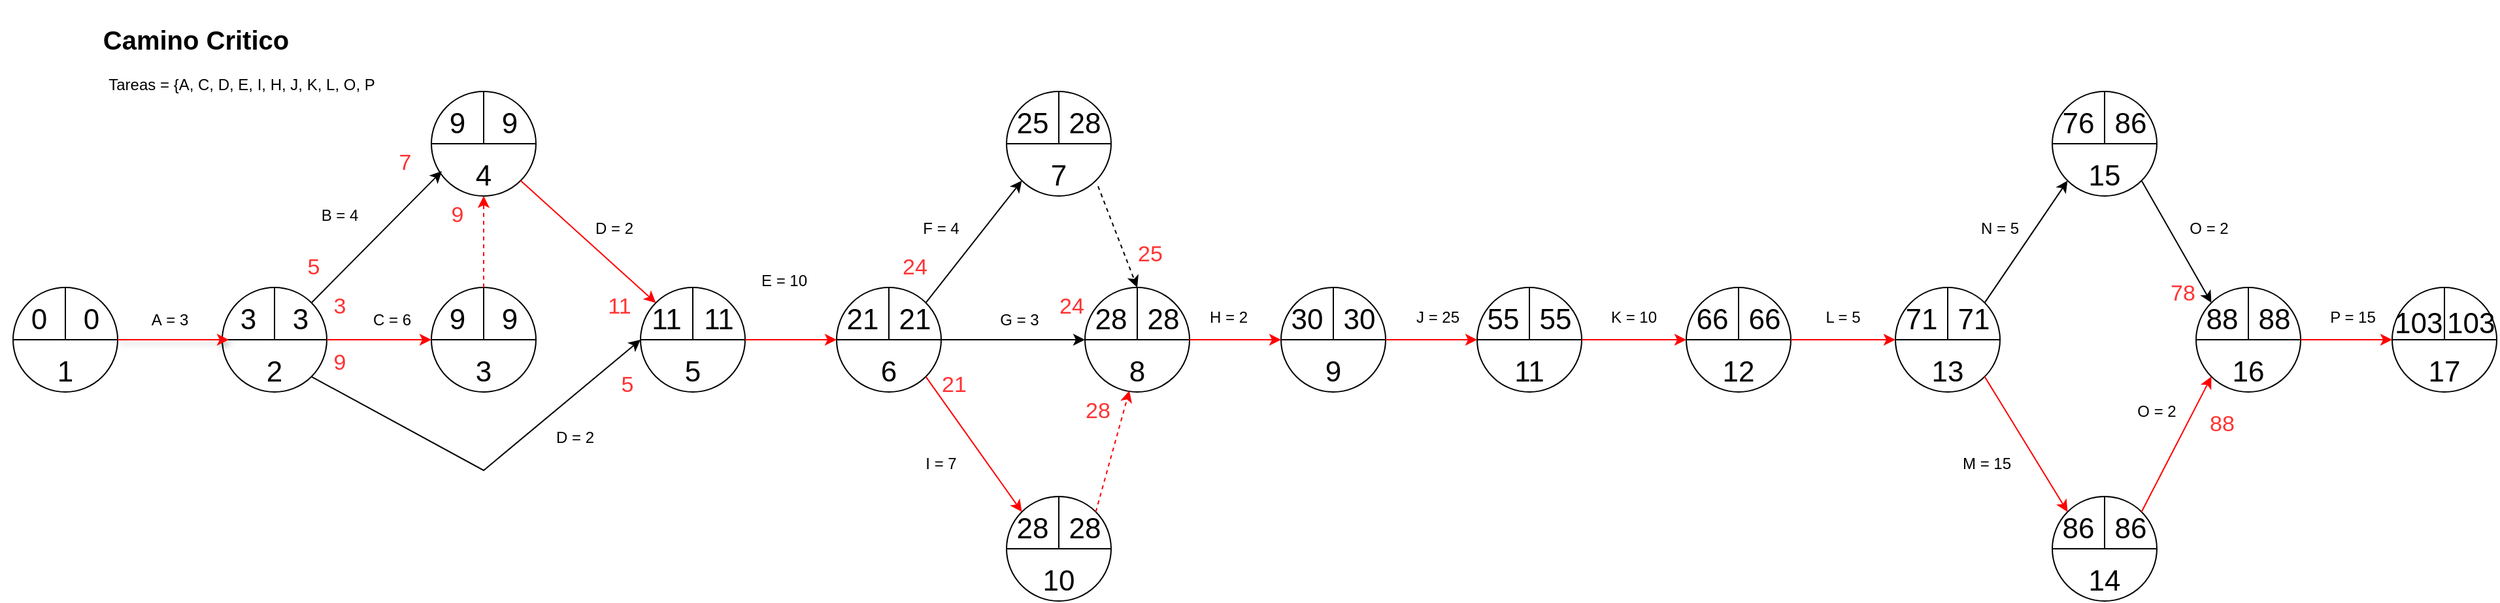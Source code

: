 <mxfile version="24.2.5" type="device">
  <diagram name="Página-1" id="Lgfir5TL_IvKohMoD9o7">
    <mxGraphModel dx="1657" dy="632" grid="1" gridSize="10" guides="1" tooltips="1" connect="1" arrows="1" fold="1" page="1" pageScale="1" pageWidth="827" pageHeight="1169" math="0" shadow="0">
      <root>
        <mxCell id="0" />
        <mxCell id="1" parent="0" />
        <mxCell id="SklnfCunGVez2fM2IOkM-1" value="" style="ellipse;whiteSpace=wrap;html=1;aspect=fixed;" parent="1" vertex="1">
          <mxGeometry x="110" y="360" width="80" height="80" as="geometry" />
        </mxCell>
        <mxCell id="SklnfCunGVez2fM2IOkM-2" value="" style="endArrow=none;html=1;rounded=0;entryX=1;entryY=0.5;entryDx=0;entryDy=0;exitX=0;exitY=0.5;exitDx=0;exitDy=0;" parent="1" source="SklnfCunGVez2fM2IOkM-1" target="SklnfCunGVez2fM2IOkM-1" edge="1">
          <mxGeometry width="50" height="50" relative="1" as="geometry">
            <mxPoint x="125" y="430" as="sourcePoint" />
            <mxPoint x="175" y="380" as="targetPoint" />
          </mxGeometry>
        </mxCell>
        <mxCell id="SklnfCunGVez2fM2IOkM-3" value="" style="endArrow=none;html=1;rounded=0;entryX=0.5;entryY=0;entryDx=0;entryDy=0;" parent="1" target="SklnfCunGVez2fM2IOkM-1" edge="1">
          <mxGeometry width="50" height="50" relative="1" as="geometry">
            <mxPoint x="150" y="400" as="sourcePoint" />
            <mxPoint x="410" y="350" as="targetPoint" />
          </mxGeometry>
        </mxCell>
        <mxCell id="6LBf9swrGAn-HD8DNBI7-2" value="" style="ellipse;whiteSpace=wrap;html=1;aspect=fixed;" parent="1" vertex="1">
          <mxGeometry x="270" y="360" width="80" height="80" as="geometry" />
        </mxCell>
        <mxCell id="6LBf9swrGAn-HD8DNBI7-3" value="" style="endArrow=none;html=1;rounded=0;entryX=1;entryY=0.5;entryDx=0;entryDy=0;exitX=0;exitY=0.5;exitDx=0;exitDy=0;" parent="1" source="6LBf9swrGAn-HD8DNBI7-2" target="6LBf9swrGAn-HD8DNBI7-2" edge="1">
          <mxGeometry width="50" height="50" relative="1" as="geometry">
            <mxPoint x="285" y="430" as="sourcePoint" />
            <mxPoint x="335" y="380" as="targetPoint" />
          </mxGeometry>
        </mxCell>
        <mxCell id="6LBf9swrGAn-HD8DNBI7-4" value="" style="endArrow=none;html=1;rounded=0;entryX=0.5;entryY=0;entryDx=0;entryDy=0;" parent="1" target="6LBf9swrGAn-HD8DNBI7-2" edge="1">
          <mxGeometry width="50" height="50" relative="1" as="geometry">
            <mxPoint x="310" y="400" as="sourcePoint" />
            <mxPoint x="570" y="350" as="targetPoint" />
          </mxGeometry>
        </mxCell>
        <mxCell id="6LBf9swrGAn-HD8DNBI7-5" value="" style="ellipse;whiteSpace=wrap;html=1;aspect=fixed;" parent="1" vertex="1">
          <mxGeometry x="270" y="210" width="80" height="80" as="geometry" />
        </mxCell>
        <mxCell id="6LBf9swrGAn-HD8DNBI7-6" value="" style="endArrow=none;html=1;rounded=0;entryX=1;entryY=0.5;entryDx=0;entryDy=0;exitX=0;exitY=0.5;exitDx=0;exitDy=0;" parent="1" source="6LBf9swrGAn-HD8DNBI7-5" target="6LBf9swrGAn-HD8DNBI7-5" edge="1">
          <mxGeometry width="50" height="50" relative="1" as="geometry">
            <mxPoint x="285" y="280" as="sourcePoint" />
            <mxPoint x="335" y="230" as="targetPoint" />
          </mxGeometry>
        </mxCell>
        <mxCell id="6LBf9swrGAn-HD8DNBI7-7" value="" style="endArrow=none;html=1;rounded=0;entryX=0.5;entryY=0;entryDx=0;entryDy=0;" parent="1" target="6LBf9swrGAn-HD8DNBI7-5" edge="1">
          <mxGeometry width="50" height="50" relative="1" as="geometry">
            <mxPoint x="310" y="250" as="sourcePoint" />
            <mxPoint x="570" y="200" as="targetPoint" />
          </mxGeometry>
        </mxCell>
        <mxCell id="6LBf9swrGAn-HD8DNBI7-8" value="" style="ellipse;whiteSpace=wrap;html=1;aspect=fixed;" parent="1" vertex="1">
          <mxGeometry x="430" y="360" width="80" height="80" as="geometry" />
        </mxCell>
        <mxCell id="6LBf9swrGAn-HD8DNBI7-9" value="" style="endArrow=none;html=1;rounded=0;entryX=1;entryY=0.5;entryDx=0;entryDy=0;exitX=0;exitY=0.5;exitDx=0;exitDy=0;" parent="1" source="6LBf9swrGAn-HD8DNBI7-8" target="6LBf9swrGAn-HD8DNBI7-8" edge="1">
          <mxGeometry width="50" height="50" relative="1" as="geometry">
            <mxPoint x="445" y="430" as="sourcePoint" />
            <mxPoint x="495" y="380" as="targetPoint" />
          </mxGeometry>
        </mxCell>
        <mxCell id="6LBf9swrGAn-HD8DNBI7-10" value="" style="endArrow=none;html=1;rounded=0;entryX=0.5;entryY=0;entryDx=0;entryDy=0;" parent="1" target="6LBf9swrGAn-HD8DNBI7-8" edge="1">
          <mxGeometry width="50" height="50" relative="1" as="geometry">
            <mxPoint x="470" y="400" as="sourcePoint" />
            <mxPoint x="730" y="350" as="targetPoint" />
          </mxGeometry>
        </mxCell>
        <mxCell id="6LBf9swrGAn-HD8DNBI7-11" value="" style="endArrow=classic;html=1;rounded=0;exitX=1;exitY=0.5;exitDx=0;exitDy=0;entryX=0;entryY=0.5;entryDx=0;entryDy=0;strokeColor=#FF0000;" parent="1" source="SklnfCunGVez2fM2IOkM-1" target="6LBf9swrGAn-HD8DNBI7-2" edge="1">
          <mxGeometry width="50" height="50" relative="1" as="geometry">
            <mxPoint x="400" y="400" as="sourcePoint" />
            <mxPoint x="270" y="400" as="targetPoint" />
          </mxGeometry>
        </mxCell>
        <mxCell id="6LBf9swrGAn-HD8DNBI7-12" value="" style="endArrow=classic;html=1;rounded=0;exitX=1;exitY=0;exitDx=0;exitDy=0;entryX=0.1;entryY=0.763;entryDx=0;entryDy=0;entryPerimeter=0;" parent="1" source="SklnfCunGVez2fM2IOkM-1" target="6LBf9swrGAn-HD8DNBI7-5" edge="1">
          <mxGeometry width="50" height="50" relative="1" as="geometry">
            <mxPoint x="200" y="410" as="sourcePoint" />
            <mxPoint x="280" y="410" as="targetPoint" />
          </mxGeometry>
        </mxCell>
        <mxCell id="6LBf9swrGAn-HD8DNBI7-13" value="" style="endArrow=classic;html=1;rounded=0;exitX=1;exitY=1;exitDx=0;exitDy=0;" parent="1" source="SklnfCunGVez2fM2IOkM-1" edge="1">
          <mxGeometry width="50" height="50" relative="1" as="geometry">
            <mxPoint x="200" y="410" as="sourcePoint" />
            <mxPoint x="430" y="400" as="targetPoint" />
            <Array as="points">
              <mxPoint x="310" y="500" />
            </Array>
          </mxGeometry>
        </mxCell>
        <mxCell id="6LBf9swrGAn-HD8DNBI7-14" value="" style="endArrow=classic;html=1;rounded=0;exitX=1;exitY=1;exitDx=0;exitDy=0;entryX=0;entryY=0;entryDx=0;entryDy=0;strokeColor=#FF0000;" parent="1" source="6LBf9swrGAn-HD8DNBI7-5" target="6LBf9swrGAn-HD8DNBI7-8" edge="1">
          <mxGeometry width="50" height="50" relative="1" as="geometry">
            <mxPoint x="188" y="382" as="sourcePoint" />
            <mxPoint x="288" y="281" as="targetPoint" />
          </mxGeometry>
        </mxCell>
        <mxCell id="6LBf9swrGAn-HD8DNBI7-27" value="" style="ellipse;whiteSpace=wrap;html=1;aspect=fixed;" parent="1" vertex="1">
          <mxGeometry x="770" y="360" width="80" height="80" as="geometry" />
        </mxCell>
        <mxCell id="6LBf9swrGAn-HD8DNBI7-28" value="" style="endArrow=none;html=1;rounded=0;entryX=1;entryY=0.5;entryDx=0;entryDy=0;exitX=0;exitY=0.5;exitDx=0;exitDy=0;" parent="1" source="6LBf9swrGAn-HD8DNBI7-27" target="6LBf9swrGAn-HD8DNBI7-27" edge="1">
          <mxGeometry width="50" height="50" relative="1" as="geometry">
            <mxPoint x="785" y="430" as="sourcePoint" />
            <mxPoint x="835" y="380" as="targetPoint" />
          </mxGeometry>
        </mxCell>
        <mxCell id="6LBf9swrGAn-HD8DNBI7-29" value="" style="endArrow=none;html=1;rounded=0;entryX=0.5;entryY=0;entryDx=0;entryDy=0;" parent="1" target="6LBf9swrGAn-HD8DNBI7-27" edge="1">
          <mxGeometry width="50" height="50" relative="1" as="geometry">
            <mxPoint x="810" y="400" as="sourcePoint" />
            <mxPoint x="1070" y="350" as="targetPoint" />
          </mxGeometry>
        </mxCell>
        <mxCell id="6LBf9swrGAn-HD8DNBI7-30" value="" style="ellipse;whiteSpace=wrap;html=1;aspect=fixed;" parent="1" vertex="1">
          <mxGeometry x="710" y="210" width="80" height="80" as="geometry" />
        </mxCell>
        <mxCell id="6LBf9swrGAn-HD8DNBI7-31" value="" style="endArrow=none;html=1;rounded=0;entryX=1;entryY=0.5;entryDx=0;entryDy=0;exitX=0;exitY=0.5;exitDx=0;exitDy=0;" parent="1" source="6LBf9swrGAn-HD8DNBI7-30" target="6LBf9swrGAn-HD8DNBI7-30" edge="1">
          <mxGeometry width="50" height="50" relative="1" as="geometry">
            <mxPoint x="725" y="280" as="sourcePoint" />
            <mxPoint x="775" y="230" as="targetPoint" />
          </mxGeometry>
        </mxCell>
        <mxCell id="6LBf9swrGAn-HD8DNBI7-32" value="" style="endArrow=none;html=1;rounded=0;entryX=0.5;entryY=0;entryDx=0;entryDy=0;" parent="1" target="6LBf9swrGAn-HD8DNBI7-30" edge="1">
          <mxGeometry width="50" height="50" relative="1" as="geometry">
            <mxPoint x="750" y="250" as="sourcePoint" />
            <mxPoint x="1010" y="200" as="targetPoint" />
          </mxGeometry>
        </mxCell>
        <mxCell id="6LBf9swrGAn-HD8DNBI7-33" value="" style="ellipse;whiteSpace=wrap;html=1;aspect=fixed;" parent="1" vertex="1">
          <mxGeometry x="710" y="520" width="80" height="80" as="geometry" />
        </mxCell>
        <mxCell id="6LBf9swrGAn-HD8DNBI7-34" value="" style="endArrow=none;html=1;rounded=0;entryX=1;entryY=0.5;entryDx=0;entryDy=0;exitX=0;exitY=0.5;exitDx=0;exitDy=0;" parent="1" source="6LBf9swrGAn-HD8DNBI7-33" target="6LBf9swrGAn-HD8DNBI7-33" edge="1">
          <mxGeometry width="50" height="50" relative="1" as="geometry">
            <mxPoint x="725" y="590" as="sourcePoint" />
            <mxPoint x="775" y="540" as="targetPoint" />
          </mxGeometry>
        </mxCell>
        <mxCell id="6LBf9swrGAn-HD8DNBI7-35" value="" style="endArrow=none;html=1;rounded=0;entryX=0.5;entryY=0;entryDx=0;entryDy=0;" parent="1" target="6LBf9swrGAn-HD8DNBI7-33" edge="1">
          <mxGeometry width="50" height="50" relative="1" as="geometry">
            <mxPoint x="750" y="560" as="sourcePoint" />
            <mxPoint x="1010" y="510" as="targetPoint" />
          </mxGeometry>
        </mxCell>
        <mxCell id="6LBf9swrGAn-HD8DNBI7-36" value="" style="ellipse;whiteSpace=wrap;html=1;aspect=fixed;" parent="1" vertex="1">
          <mxGeometry x="580" y="360" width="80" height="80" as="geometry" />
        </mxCell>
        <mxCell id="6LBf9swrGAn-HD8DNBI7-37" value="" style="endArrow=none;html=1;rounded=0;entryX=1;entryY=0.5;entryDx=0;entryDy=0;exitX=0;exitY=0.5;exitDx=0;exitDy=0;" parent="1" source="6LBf9swrGAn-HD8DNBI7-36" target="6LBf9swrGAn-HD8DNBI7-36" edge="1">
          <mxGeometry width="50" height="50" relative="1" as="geometry">
            <mxPoint x="595" y="430" as="sourcePoint" />
            <mxPoint x="645" y="380" as="targetPoint" />
          </mxGeometry>
        </mxCell>
        <mxCell id="6LBf9swrGAn-HD8DNBI7-38" value="" style="endArrow=none;html=1;rounded=0;entryX=0.5;entryY=0;entryDx=0;entryDy=0;" parent="1" target="6LBf9swrGAn-HD8DNBI7-36" edge="1">
          <mxGeometry width="50" height="50" relative="1" as="geometry">
            <mxPoint x="620" y="400" as="sourcePoint" />
            <mxPoint x="880" y="350" as="targetPoint" />
          </mxGeometry>
        </mxCell>
        <mxCell id="6LBf9swrGAn-HD8DNBI7-39" value="" style="endArrow=classic;html=1;rounded=0;exitX=1;exitY=0.5;exitDx=0;exitDy=0;entryX=0;entryY=0.5;entryDx=0;entryDy=0;strokeColor=#FF0000;" parent="1" source="6LBf9swrGAn-HD8DNBI7-8" target="6LBf9swrGAn-HD8DNBI7-36" edge="1">
          <mxGeometry width="50" height="50" relative="1" as="geometry">
            <mxPoint x="348" y="288" as="sourcePoint" />
            <mxPoint x="452" y="382" as="targetPoint" />
          </mxGeometry>
        </mxCell>
        <mxCell id="6LBf9swrGAn-HD8DNBI7-40" value="" style="endArrow=classic;html=1;rounded=0;exitX=1;exitY=0;exitDx=0;exitDy=0;entryX=0;entryY=1;entryDx=0;entryDy=0;" parent="1" source="6LBf9swrGAn-HD8DNBI7-36" target="6LBf9swrGAn-HD8DNBI7-30" edge="1">
          <mxGeometry width="50" height="50" relative="1" as="geometry">
            <mxPoint x="358" y="298" as="sourcePoint" />
            <mxPoint x="462" y="392" as="targetPoint" />
          </mxGeometry>
        </mxCell>
        <mxCell id="6LBf9swrGAn-HD8DNBI7-41" value="" style="endArrow=classic;html=1;rounded=0;exitX=1;exitY=0.5;exitDx=0;exitDy=0;entryX=0;entryY=0.5;entryDx=0;entryDy=0;" parent="1" source="6LBf9swrGAn-HD8DNBI7-36" target="6LBf9swrGAn-HD8DNBI7-27" edge="1">
          <mxGeometry width="50" height="50" relative="1" as="geometry">
            <mxPoint x="658" y="382" as="sourcePoint" />
            <mxPoint x="732" y="288" as="targetPoint" />
          </mxGeometry>
        </mxCell>
        <mxCell id="6LBf9swrGAn-HD8DNBI7-42" value="" style="endArrow=classic;html=1;rounded=0;exitX=1;exitY=1;exitDx=0;exitDy=0;entryX=0;entryY=0;entryDx=0;entryDy=0;strokeColor=#FF0000;" parent="1" source="6LBf9swrGAn-HD8DNBI7-36" target="6LBf9swrGAn-HD8DNBI7-33" edge="1">
          <mxGeometry width="50" height="50" relative="1" as="geometry">
            <mxPoint x="668" y="392" as="sourcePoint" />
            <mxPoint x="742" y="298" as="targetPoint" />
          </mxGeometry>
        </mxCell>
        <mxCell id="6LBf9swrGAn-HD8DNBI7-43" value="" style="ellipse;whiteSpace=wrap;html=1;aspect=fixed;" parent="1" vertex="1">
          <mxGeometry x="920" y="360" width="80" height="80" as="geometry" />
        </mxCell>
        <mxCell id="6LBf9swrGAn-HD8DNBI7-44" value="" style="endArrow=none;html=1;rounded=0;entryX=1;entryY=0.5;entryDx=0;entryDy=0;exitX=0;exitY=0.5;exitDx=0;exitDy=0;" parent="1" source="6LBf9swrGAn-HD8DNBI7-43" target="6LBf9swrGAn-HD8DNBI7-43" edge="1">
          <mxGeometry width="50" height="50" relative="1" as="geometry">
            <mxPoint x="935" y="430" as="sourcePoint" />
            <mxPoint x="985" y="380" as="targetPoint" />
          </mxGeometry>
        </mxCell>
        <mxCell id="6LBf9swrGAn-HD8DNBI7-45" value="" style="endArrow=none;html=1;rounded=0;entryX=0.5;entryY=0;entryDx=0;entryDy=0;" parent="1" target="6LBf9swrGAn-HD8DNBI7-43" edge="1">
          <mxGeometry width="50" height="50" relative="1" as="geometry">
            <mxPoint x="960" y="400" as="sourcePoint" />
            <mxPoint x="1220" y="350" as="targetPoint" />
          </mxGeometry>
        </mxCell>
        <mxCell id="6LBf9swrGAn-HD8DNBI7-46" value="" style="ellipse;whiteSpace=wrap;html=1;aspect=fixed;" parent="1" vertex="1">
          <mxGeometry x="1070" y="360" width="80" height="80" as="geometry" />
        </mxCell>
        <mxCell id="6LBf9swrGAn-HD8DNBI7-47" value="" style="endArrow=none;html=1;rounded=0;entryX=1;entryY=0.5;entryDx=0;entryDy=0;exitX=0;exitY=0.5;exitDx=0;exitDy=0;" parent="1" source="6LBf9swrGAn-HD8DNBI7-46" target="6LBf9swrGAn-HD8DNBI7-46" edge="1">
          <mxGeometry width="50" height="50" relative="1" as="geometry">
            <mxPoint x="1085" y="430" as="sourcePoint" />
            <mxPoint x="1135" y="380" as="targetPoint" />
          </mxGeometry>
        </mxCell>
        <mxCell id="6LBf9swrGAn-HD8DNBI7-48" value="" style="endArrow=none;html=1;rounded=0;entryX=0.5;entryY=0;entryDx=0;entryDy=0;" parent="1" target="6LBf9swrGAn-HD8DNBI7-46" edge="1">
          <mxGeometry width="50" height="50" relative="1" as="geometry">
            <mxPoint x="1110" y="400" as="sourcePoint" />
            <mxPoint x="1370" y="350" as="targetPoint" />
          </mxGeometry>
        </mxCell>
        <mxCell id="6LBf9swrGAn-HD8DNBI7-49" value="" style="ellipse;whiteSpace=wrap;html=1;aspect=fixed;" parent="1" vertex="1">
          <mxGeometry x="1230" y="360" width="80" height="80" as="geometry" />
        </mxCell>
        <mxCell id="6LBf9swrGAn-HD8DNBI7-50" value="" style="endArrow=none;html=1;rounded=0;entryX=1;entryY=0.5;entryDx=0;entryDy=0;exitX=0;exitY=0.5;exitDx=0;exitDy=0;" parent="1" source="6LBf9swrGAn-HD8DNBI7-49" target="6LBf9swrGAn-HD8DNBI7-49" edge="1">
          <mxGeometry width="50" height="50" relative="1" as="geometry">
            <mxPoint x="1245" y="430" as="sourcePoint" />
            <mxPoint x="1295" y="380" as="targetPoint" />
          </mxGeometry>
        </mxCell>
        <mxCell id="6LBf9swrGAn-HD8DNBI7-51" value="" style="endArrow=none;html=1;rounded=0;entryX=0.5;entryY=0;entryDx=0;entryDy=0;" parent="1" target="6LBf9swrGAn-HD8DNBI7-49" edge="1">
          <mxGeometry width="50" height="50" relative="1" as="geometry">
            <mxPoint x="1270" y="400" as="sourcePoint" />
            <mxPoint x="1530" y="350" as="targetPoint" />
          </mxGeometry>
        </mxCell>
        <mxCell id="6LBf9swrGAn-HD8DNBI7-52" value="" style="ellipse;whiteSpace=wrap;html=1;aspect=fixed;" parent="1" vertex="1">
          <mxGeometry x="1390" y="360" width="80" height="80" as="geometry" />
        </mxCell>
        <mxCell id="6LBf9swrGAn-HD8DNBI7-53" value="" style="endArrow=none;html=1;rounded=0;entryX=1;entryY=0.5;entryDx=0;entryDy=0;exitX=0;exitY=0.5;exitDx=0;exitDy=0;" parent="1" source="6LBf9swrGAn-HD8DNBI7-52" target="6LBf9swrGAn-HD8DNBI7-52" edge="1">
          <mxGeometry width="50" height="50" relative="1" as="geometry">
            <mxPoint x="1405" y="430" as="sourcePoint" />
            <mxPoint x="1455" y="380" as="targetPoint" />
          </mxGeometry>
        </mxCell>
        <mxCell id="6LBf9swrGAn-HD8DNBI7-54" value="" style="endArrow=none;html=1;rounded=0;entryX=0.5;entryY=0;entryDx=0;entryDy=0;" parent="1" target="6LBf9swrGAn-HD8DNBI7-52" edge="1">
          <mxGeometry width="50" height="50" relative="1" as="geometry">
            <mxPoint x="1430" y="400" as="sourcePoint" />
            <mxPoint x="1690" y="350" as="targetPoint" />
          </mxGeometry>
        </mxCell>
        <mxCell id="6LBf9swrGAn-HD8DNBI7-55" value="" style="ellipse;whiteSpace=wrap;html=1;aspect=fixed;" parent="1" vertex="1">
          <mxGeometry x="1510" y="210" width="80" height="80" as="geometry" />
        </mxCell>
        <mxCell id="6LBf9swrGAn-HD8DNBI7-56" value="" style="endArrow=none;html=1;rounded=0;entryX=1;entryY=0.5;entryDx=0;entryDy=0;exitX=0;exitY=0.5;exitDx=0;exitDy=0;" parent="1" source="6LBf9swrGAn-HD8DNBI7-55" target="6LBf9swrGAn-HD8DNBI7-55" edge="1">
          <mxGeometry width="50" height="50" relative="1" as="geometry">
            <mxPoint x="1525" y="280" as="sourcePoint" />
            <mxPoint x="1575" y="230" as="targetPoint" />
          </mxGeometry>
        </mxCell>
        <mxCell id="6LBf9swrGAn-HD8DNBI7-57" value="" style="endArrow=none;html=1;rounded=0;entryX=0.5;entryY=0;entryDx=0;entryDy=0;" parent="1" target="6LBf9swrGAn-HD8DNBI7-55" edge="1">
          <mxGeometry width="50" height="50" relative="1" as="geometry">
            <mxPoint x="1550" y="250" as="sourcePoint" />
            <mxPoint x="1810" y="200" as="targetPoint" />
          </mxGeometry>
        </mxCell>
        <mxCell id="6LBf9swrGAn-HD8DNBI7-58" value="" style="ellipse;whiteSpace=wrap;html=1;aspect=fixed;" parent="1" vertex="1">
          <mxGeometry x="1510" y="520" width="80" height="80" as="geometry" />
        </mxCell>
        <mxCell id="6LBf9swrGAn-HD8DNBI7-59" value="" style="endArrow=none;html=1;rounded=0;entryX=1;entryY=0.5;entryDx=0;entryDy=0;exitX=0;exitY=0.5;exitDx=0;exitDy=0;" parent="1" source="6LBf9swrGAn-HD8DNBI7-58" target="6LBf9swrGAn-HD8DNBI7-58" edge="1">
          <mxGeometry width="50" height="50" relative="1" as="geometry">
            <mxPoint x="1525" y="590" as="sourcePoint" />
            <mxPoint x="1575" y="540" as="targetPoint" />
          </mxGeometry>
        </mxCell>
        <mxCell id="6LBf9swrGAn-HD8DNBI7-60" value="" style="endArrow=none;html=1;rounded=0;entryX=0.5;entryY=0;entryDx=0;entryDy=0;" parent="1" target="6LBf9swrGAn-HD8DNBI7-58" edge="1">
          <mxGeometry width="50" height="50" relative="1" as="geometry">
            <mxPoint x="1550" y="560" as="sourcePoint" />
            <mxPoint x="1810" y="510" as="targetPoint" />
          </mxGeometry>
        </mxCell>
        <mxCell id="6LBf9swrGAn-HD8DNBI7-61" value="" style="ellipse;whiteSpace=wrap;html=1;aspect=fixed;" parent="1" vertex="1">
          <mxGeometry x="1620" y="360" width="80" height="80" as="geometry" />
        </mxCell>
        <mxCell id="6LBf9swrGAn-HD8DNBI7-62" value="" style="endArrow=none;html=1;rounded=0;entryX=1;entryY=0.5;entryDx=0;entryDy=0;exitX=0;exitY=0.5;exitDx=0;exitDy=0;" parent="1" source="6LBf9swrGAn-HD8DNBI7-61" target="6LBf9swrGAn-HD8DNBI7-61" edge="1">
          <mxGeometry width="50" height="50" relative="1" as="geometry">
            <mxPoint x="1635" y="430" as="sourcePoint" />
            <mxPoint x="1685" y="380" as="targetPoint" />
          </mxGeometry>
        </mxCell>
        <mxCell id="6LBf9swrGAn-HD8DNBI7-63" value="" style="endArrow=none;html=1;rounded=0;entryX=0.5;entryY=0;entryDx=0;entryDy=0;" parent="1" target="6LBf9swrGAn-HD8DNBI7-61" edge="1">
          <mxGeometry width="50" height="50" relative="1" as="geometry">
            <mxPoint x="1660" y="400" as="sourcePoint" />
            <mxPoint x="1920" y="350" as="targetPoint" />
          </mxGeometry>
        </mxCell>
        <mxCell id="6LBf9swrGAn-HD8DNBI7-64" value="" style="ellipse;whiteSpace=wrap;html=1;aspect=fixed;" parent="1" vertex="1">
          <mxGeometry x="1770" y="360" width="80" height="80" as="geometry" />
        </mxCell>
        <mxCell id="6LBf9swrGAn-HD8DNBI7-65" value="" style="endArrow=none;html=1;rounded=0;entryX=1;entryY=0.5;entryDx=0;entryDy=0;exitX=0;exitY=0.5;exitDx=0;exitDy=0;" parent="1" source="6LBf9swrGAn-HD8DNBI7-64" target="6LBf9swrGAn-HD8DNBI7-64" edge="1">
          <mxGeometry width="50" height="50" relative="1" as="geometry">
            <mxPoint x="1785" y="430" as="sourcePoint" />
            <mxPoint x="1835" y="380" as="targetPoint" />
          </mxGeometry>
        </mxCell>
        <mxCell id="6LBf9swrGAn-HD8DNBI7-66" value="" style="endArrow=none;html=1;rounded=0;entryX=0.5;entryY=0;entryDx=0;entryDy=0;" parent="1" target="6LBf9swrGAn-HD8DNBI7-64" edge="1">
          <mxGeometry width="50" height="50" relative="1" as="geometry">
            <mxPoint x="1810" y="400" as="sourcePoint" />
            <mxPoint x="2070" y="350" as="targetPoint" />
          </mxGeometry>
        </mxCell>
        <mxCell id="6LBf9swrGAn-HD8DNBI7-67" value="" style="endArrow=classic;html=1;rounded=0;exitX=1;exitY=0.5;exitDx=0;exitDy=0;entryX=0;entryY=0.5;entryDx=0;entryDy=0;strokeColor=#FF0000;" parent="1" source="6LBf9swrGAn-HD8DNBI7-27" target="6LBf9swrGAn-HD8DNBI7-43" edge="1">
          <mxGeometry width="50" height="50" relative="1" as="geometry">
            <mxPoint x="870" y="460" as="sourcePoint" />
            <mxPoint x="980" y="460" as="targetPoint" />
          </mxGeometry>
        </mxCell>
        <mxCell id="6LBf9swrGAn-HD8DNBI7-68" value="" style="endArrow=classic;html=1;rounded=0;exitX=1;exitY=0.5;exitDx=0;exitDy=0;entryX=0;entryY=0.5;entryDx=0;entryDy=0;strokeColor=#FF0000;" parent="1" source="6LBf9swrGAn-HD8DNBI7-43" target="6LBf9swrGAn-HD8DNBI7-46" edge="1">
          <mxGeometry width="50" height="50" relative="1" as="geometry">
            <mxPoint x="680" y="420" as="sourcePoint" />
            <mxPoint x="790" y="420" as="targetPoint" />
          </mxGeometry>
        </mxCell>
        <mxCell id="6LBf9swrGAn-HD8DNBI7-69" value="" style="endArrow=classic;html=1;rounded=0;exitX=1;exitY=0.5;exitDx=0;exitDy=0;entryX=0;entryY=0.5;entryDx=0;entryDy=0;strokeColor=#FF0000;" parent="1" source="6LBf9swrGAn-HD8DNBI7-46" target="6LBf9swrGAn-HD8DNBI7-49" edge="1">
          <mxGeometry width="50" height="50" relative="1" as="geometry">
            <mxPoint x="690" y="430" as="sourcePoint" />
            <mxPoint x="800" y="430" as="targetPoint" />
          </mxGeometry>
        </mxCell>
        <mxCell id="6LBf9swrGAn-HD8DNBI7-70" value="" style="endArrow=classic;html=1;rounded=0;entryX=0;entryY=0.5;entryDx=0;entryDy=0;exitX=1;exitY=0.5;exitDx=0;exitDy=0;strokeColor=#FF0000;" parent="1" source="6LBf9swrGAn-HD8DNBI7-49" target="6LBf9swrGAn-HD8DNBI7-52" edge="1">
          <mxGeometry width="50" height="50" relative="1" as="geometry">
            <mxPoint x="1310" y="400" as="sourcePoint" />
            <mxPoint x="1400" y="450" as="targetPoint" />
          </mxGeometry>
        </mxCell>
        <mxCell id="6LBf9swrGAn-HD8DNBI7-71" value="" style="endArrow=classic;html=1;rounded=0;exitX=1;exitY=0;exitDx=0;exitDy=0;entryX=0;entryY=1;entryDx=0;entryDy=0;" parent="1" source="6LBf9swrGAn-HD8DNBI7-52" target="6LBf9swrGAn-HD8DNBI7-55" edge="1">
          <mxGeometry width="50" height="50" relative="1" as="geometry">
            <mxPoint x="1170" y="420" as="sourcePoint" />
            <mxPoint x="1250" y="420" as="targetPoint" />
          </mxGeometry>
        </mxCell>
        <mxCell id="6LBf9swrGAn-HD8DNBI7-72" value="" style="endArrow=classic;html=1;rounded=0;exitX=1;exitY=1;exitDx=0;exitDy=0;entryX=0;entryY=0;entryDx=0;entryDy=0;strokeColor=#FF0000;" parent="1" source="6LBf9swrGAn-HD8DNBI7-52" target="6LBf9swrGAn-HD8DNBI7-58" edge="1">
          <mxGeometry width="50" height="50" relative="1" as="geometry">
            <mxPoint x="1468" y="382" as="sourcePoint" />
            <mxPoint x="1522" y="288" as="targetPoint" />
          </mxGeometry>
        </mxCell>
        <mxCell id="6LBf9swrGAn-HD8DNBI7-73" value="" style="endArrow=classic;html=1;rounded=0;entryX=0;entryY=0;entryDx=0;entryDy=0;exitX=1;exitY=1;exitDx=0;exitDy=0;" parent="1" source="6LBf9swrGAn-HD8DNBI7-55" target="6LBf9swrGAn-HD8DNBI7-61" edge="1">
          <mxGeometry width="50" height="50" relative="1" as="geometry">
            <mxPoint x="1320" y="410" as="sourcePoint" />
            <mxPoint x="1400" y="410" as="targetPoint" />
          </mxGeometry>
        </mxCell>
        <mxCell id="6LBf9swrGAn-HD8DNBI7-74" value="" style="endArrow=classic;html=1;rounded=0;entryX=0;entryY=1;entryDx=0;entryDy=0;exitX=1;exitY=0;exitDx=0;exitDy=0;strokeColor=#FF0000;" parent="1" source="6LBf9swrGAn-HD8DNBI7-58" target="6LBf9swrGAn-HD8DNBI7-61" edge="1">
          <mxGeometry width="50" height="50" relative="1" as="geometry">
            <mxPoint x="1588" y="288" as="sourcePoint" />
            <mxPoint x="1642" y="382" as="targetPoint" />
          </mxGeometry>
        </mxCell>
        <mxCell id="6LBf9swrGAn-HD8DNBI7-75" value="" style="endArrow=classic;html=1;rounded=0;entryX=0;entryY=0.5;entryDx=0;entryDy=0;exitX=1;exitY=0.5;exitDx=0;exitDy=0;strokeColor=#FF0000;" parent="1" source="6LBf9swrGAn-HD8DNBI7-61" target="6LBf9swrGAn-HD8DNBI7-64" edge="1">
          <mxGeometry width="50" height="50" relative="1" as="geometry">
            <mxPoint x="1588" y="542" as="sourcePoint" />
            <mxPoint x="1642" y="438" as="targetPoint" />
          </mxGeometry>
        </mxCell>
        <mxCell id="6LBf9swrGAn-HD8DNBI7-76" value="3" style="text;html=1;align=center;verticalAlign=middle;whiteSpace=wrap;rounded=0;fontSize=22;" parent="1" vertex="1">
          <mxGeometry x="100" y="370" width="60" height="30" as="geometry" />
        </mxCell>
        <mxCell id="6LBf9swrGAn-HD8DNBI7-77" value="2" style="text;html=1;align=center;verticalAlign=middle;whiteSpace=wrap;rounded=0;fontSize=22;" parent="1" vertex="1">
          <mxGeometry x="120" y="410" width="60" height="30" as="geometry" />
        </mxCell>
        <mxCell id="6LBf9swrGAn-HD8DNBI7-78" value="3" style="text;html=1;align=center;verticalAlign=middle;whiteSpace=wrap;rounded=0;fontSize=22;" parent="1" vertex="1">
          <mxGeometry x="280" y="410" width="60" height="30" as="geometry" />
        </mxCell>
        <mxCell id="6LBf9swrGAn-HD8DNBI7-79" value="4" style="text;html=1;align=center;verticalAlign=middle;whiteSpace=wrap;rounded=0;fontSize=22;" parent="1" vertex="1">
          <mxGeometry x="280" y="260" width="60" height="30" as="geometry" />
        </mxCell>
        <mxCell id="6LBf9swrGAn-HD8DNBI7-80" value="5" style="text;html=1;align=center;verticalAlign=middle;whiteSpace=wrap;rounded=0;fontSize=22;" parent="1" vertex="1">
          <mxGeometry x="440" y="410" width="60" height="30" as="geometry" />
        </mxCell>
        <mxCell id="6LBf9swrGAn-HD8DNBI7-81" value="6" style="text;html=1;align=center;verticalAlign=middle;whiteSpace=wrap;rounded=0;fontSize=22;" parent="1" vertex="1">
          <mxGeometry x="590" y="410" width="60" height="30" as="geometry" />
        </mxCell>
        <mxCell id="6LBf9swrGAn-HD8DNBI7-82" value="7" style="text;html=1;align=center;verticalAlign=middle;whiteSpace=wrap;rounded=0;fontSize=22;" parent="1" vertex="1">
          <mxGeometry x="720" y="260" width="60" height="30" as="geometry" />
        </mxCell>
        <mxCell id="6LBf9swrGAn-HD8DNBI7-83" value="8" style="text;html=1;align=center;verticalAlign=middle;whiteSpace=wrap;rounded=0;fontSize=22;" parent="1" vertex="1">
          <mxGeometry x="780" y="410" width="60" height="30" as="geometry" />
        </mxCell>
        <mxCell id="6LBf9swrGAn-HD8DNBI7-84" value="10" style="text;html=1;align=center;verticalAlign=middle;whiteSpace=wrap;rounded=0;fontSize=22;" parent="1" vertex="1">
          <mxGeometry x="720" y="570" width="60" height="30" as="geometry" />
        </mxCell>
        <mxCell id="6LBf9swrGAn-HD8DNBI7-85" value="9" style="text;html=1;align=center;verticalAlign=middle;whiteSpace=wrap;rounded=0;fontSize=22;" parent="1" vertex="1">
          <mxGeometry x="930" y="410" width="60" height="30" as="geometry" />
        </mxCell>
        <mxCell id="6LBf9swrGAn-HD8DNBI7-86" value="11" style="text;html=1;align=center;verticalAlign=middle;whiteSpace=wrap;rounded=0;fontSize=22;" parent="1" vertex="1">
          <mxGeometry x="1080" y="410" width="60" height="30" as="geometry" />
        </mxCell>
        <mxCell id="6LBf9swrGAn-HD8DNBI7-87" value="12" style="text;html=1;align=center;verticalAlign=middle;whiteSpace=wrap;rounded=0;fontSize=22;" parent="1" vertex="1">
          <mxGeometry x="1240" y="410" width="60" height="30" as="geometry" />
        </mxCell>
        <mxCell id="6LBf9swrGAn-HD8DNBI7-88" value="13" style="text;html=1;align=center;verticalAlign=middle;whiteSpace=wrap;rounded=0;fontSize=22;" parent="1" vertex="1">
          <mxGeometry x="1400" y="410" width="60" height="30" as="geometry" />
        </mxCell>
        <mxCell id="6LBf9swrGAn-HD8DNBI7-89" value="15" style="text;html=1;align=center;verticalAlign=middle;whiteSpace=wrap;rounded=0;fontSize=22;" parent="1" vertex="1">
          <mxGeometry x="1520" y="260" width="60" height="30" as="geometry" />
        </mxCell>
        <mxCell id="6LBf9swrGAn-HD8DNBI7-90" value="14" style="text;html=1;align=center;verticalAlign=middle;whiteSpace=wrap;rounded=0;fontSize=22;" parent="1" vertex="1">
          <mxGeometry x="1520" y="570" width="60" height="30" as="geometry" />
        </mxCell>
        <mxCell id="6LBf9swrGAn-HD8DNBI7-91" value="16" style="text;html=1;align=center;verticalAlign=middle;whiteSpace=wrap;rounded=0;fontSize=22;" parent="1" vertex="1">
          <mxGeometry x="1630" y="410" width="60" height="30" as="geometry" />
        </mxCell>
        <mxCell id="6LBf9swrGAn-HD8DNBI7-92" value="17" style="text;html=1;align=center;verticalAlign=middle;whiteSpace=wrap;rounded=0;fontSize=22;" parent="1" vertex="1">
          <mxGeometry x="1780" y="410" width="60" height="30" as="geometry" />
        </mxCell>
        <mxCell id="6LBf9swrGAn-HD8DNBI7-93" value="A&lt;span style=&quot;background-color: initial;&quot;&gt;&amp;nbsp;= 3&lt;/span&gt;" style="text;html=1;align=center;verticalAlign=middle;whiteSpace=wrap;rounded=0;" parent="1" vertex="1">
          <mxGeometry x="40" y="370" width="60" height="30" as="geometry" />
        </mxCell>
        <mxCell id="6LBf9swrGAn-HD8DNBI7-94" value="9" style="text;html=1;align=center;verticalAlign=middle;whiteSpace=wrap;rounded=0;fontSize=22;" parent="1" vertex="1">
          <mxGeometry x="260" y="220" width="60" height="30" as="geometry" />
        </mxCell>
        <mxCell id="6LBf9swrGAn-HD8DNBI7-95" value="&lt;span style=&quot;background-color: initial;&quot;&gt;B = 4&lt;/span&gt;" style="text;html=1;align=center;verticalAlign=middle;whiteSpace=wrap;rounded=0;" parent="1" vertex="1">
          <mxGeometry x="170" y="290" width="60" height="30" as="geometry" />
        </mxCell>
        <mxCell id="6LBf9swrGAn-HD8DNBI7-96" value="&lt;span style=&quot;background-color: initial;&quot;&gt;C = 6&lt;/span&gt;" style="text;html=1;align=center;verticalAlign=middle;whiteSpace=wrap;rounded=0;" parent="1" vertex="1">
          <mxGeometry x="210" y="370" width="60" height="30" as="geometry" />
        </mxCell>
        <mxCell id="6LBf9swrGAn-HD8DNBI7-97" value="" style="endArrow=classic;html=1;rounded=0;dashed=1;entryX=0.5;entryY=1;entryDx=0;entryDy=0;fontSize=11;strokeColor=#FF0000;" parent="1" target="6LBf9swrGAn-HD8DNBI7-79" edge="1">
          <mxGeometry width="50" height="50" relative="1" as="geometry">
            <mxPoint x="310" y="360" as="sourcePoint" />
            <mxPoint x="400" y="230" as="targetPoint" />
          </mxGeometry>
        </mxCell>
        <mxCell id="6LBf9swrGAn-HD8DNBI7-98" value="&lt;span style=&quot;background-color: initial;&quot;&gt;D = 2&lt;/span&gt;" style="text;html=1;align=center;verticalAlign=middle;whiteSpace=wrap;rounded=0;" parent="1" vertex="1">
          <mxGeometry x="380" y="300" width="60" height="30" as="geometry" />
        </mxCell>
        <mxCell id="6LBf9swrGAn-HD8DNBI7-99" value="11" style="text;html=1;align=center;verticalAlign=middle;whiteSpace=wrap;rounded=0;fontSize=22;" parent="1" vertex="1">
          <mxGeometry x="420" y="370" width="60" height="30" as="geometry" />
        </mxCell>
        <mxCell id="6LBf9swrGAn-HD8DNBI7-100" value="21" style="text;html=1;align=center;verticalAlign=middle;whiteSpace=wrap;rounded=0;fontSize=22;" parent="1" vertex="1">
          <mxGeometry x="570" y="370" width="60" height="30" as="geometry" />
        </mxCell>
        <mxCell id="6LBf9swrGAn-HD8DNBI7-101" value="&lt;span style=&quot;background-color: initial;&quot;&gt;E = 10&lt;/span&gt;" style="text;html=1;align=center;verticalAlign=middle;whiteSpace=wrap;rounded=0;" parent="1" vertex="1">
          <mxGeometry x="510" y="340" width="60" height="30" as="geometry" />
        </mxCell>
        <mxCell id="6LBf9swrGAn-HD8DNBI7-102" value="&lt;span style=&quot;background-color: initial;&quot;&gt;F = 4&lt;/span&gt;" style="text;html=1;align=center;verticalAlign=middle;whiteSpace=wrap;rounded=0;" parent="1" vertex="1">
          <mxGeometry x="630" y="300" width="60" height="30" as="geometry" />
        </mxCell>
        <mxCell id="6LBf9swrGAn-HD8DNBI7-104" value="25" style="text;html=1;align=center;verticalAlign=middle;whiteSpace=wrap;rounded=0;fontSize=22;" parent="1" vertex="1">
          <mxGeometry x="700" y="220" width="60" height="30" as="geometry" />
        </mxCell>
        <mxCell id="6LBf9swrGAn-HD8DNBI7-106" value="28" style="text;html=1;align=center;verticalAlign=middle;whiteSpace=wrap;rounded=0;fontSize=22;" parent="1" vertex="1">
          <mxGeometry x="700" y="530" width="60" height="30" as="geometry" />
        </mxCell>
        <mxCell id="6LBf9swrGAn-HD8DNBI7-107" value="" style="endArrow=classic;html=1;rounded=0;dashed=1;exitX=1;exitY=0.75;exitDx=0;exitDy=0;entryX=0.5;entryY=0;entryDx=0;entryDy=0;" parent="1" source="6LBf9swrGAn-HD8DNBI7-82" target="6LBf9swrGAn-HD8DNBI7-27" edge="1">
          <mxGeometry width="50" height="50" relative="1" as="geometry">
            <mxPoint x="800" y="270" as="sourcePoint" />
            <mxPoint x="800" y="340" as="targetPoint" />
          </mxGeometry>
        </mxCell>
        <mxCell id="6LBf9swrGAn-HD8DNBI7-108" value="" style="endArrow=classic;html=1;rounded=0;dashed=1;exitX=1;exitY=0;exitDx=0;exitDy=0;entryX=0.425;entryY=0.988;entryDx=0;entryDy=0;entryPerimeter=0;strokeColor=#FF0000;" parent="1" source="6LBf9swrGAn-HD8DNBI7-33" target="6LBf9swrGAn-HD8DNBI7-27" edge="1">
          <mxGeometry width="50" height="50" relative="1" as="geometry">
            <mxPoint x="790" y="293" as="sourcePoint" />
            <mxPoint x="830" y="480" as="targetPoint" />
          </mxGeometry>
        </mxCell>
        <mxCell id="6LBf9swrGAn-HD8DNBI7-109" value="&lt;span style=&quot;background-color: initial;&quot;&gt;G = 3&lt;/span&gt;" style="text;html=1;align=center;verticalAlign=middle;whiteSpace=wrap;rounded=0;" parent="1" vertex="1">
          <mxGeometry x="690" y="370" width="60" height="30" as="geometry" />
        </mxCell>
        <mxCell id="6LBf9swrGAn-HD8DNBI7-110" value="9" style="text;html=1;align=center;verticalAlign=middle;whiteSpace=wrap;rounded=0;fontSize=22;" parent="1" vertex="1">
          <mxGeometry x="260" y="370" width="60" height="30" as="geometry" />
        </mxCell>
        <mxCell id="NgbG2q0fzwfk-Y-bPLzw-1" value="" style="ellipse;whiteSpace=wrap;html=1;aspect=fixed;" vertex="1" parent="1">
          <mxGeometry x="-50" y="360" width="80" height="80" as="geometry" />
        </mxCell>
        <mxCell id="NgbG2q0fzwfk-Y-bPLzw-2" value="" style="endArrow=none;html=1;rounded=0;entryX=1;entryY=0.5;entryDx=0;entryDy=0;exitX=0;exitY=0.5;exitDx=0;exitDy=0;" edge="1" parent="1" source="NgbG2q0fzwfk-Y-bPLzw-1" target="NgbG2q0fzwfk-Y-bPLzw-1">
          <mxGeometry width="50" height="50" relative="1" as="geometry">
            <mxPoint x="-35" y="430" as="sourcePoint" />
            <mxPoint x="15" y="380" as="targetPoint" />
          </mxGeometry>
        </mxCell>
        <mxCell id="NgbG2q0fzwfk-Y-bPLzw-3" value="" style="endArrow=none;html=1;rounded=0;entryX=0.5;entryY=0;entryDx=0;entryDy=0;" edge="1" parent="1" target="NgbG2q0fzwfk-Y-bPLzw-1">
          <mxGeometry width="50" height="50" relative="1" as="geometry">
            <mxPoint x="-10" y="400" as="sourcePoint" />
            <mxPoint x="250" y="350" as="targetPoint" />
          </mxGeometry>
        </mxCell>
        <mxCell id="NgbG2q0fzwfk-Y-bPLzw-4" value="1" style="text;html=1;align=center;verticalAlign=middle;whiteSpace=wrap;rounded=0;fontSize=22;" vertex="1" parent="1">
          <mxGeometry x="-40" y="410" width="60" height="30" as="geometry" />
        </mxCell>
        <mxCell id="NgbG2q0fzwfk-Y-bPLzw-5" value="" style="endArrow=classic;html=1;rounded=0;entryX=0.25;entryY=1;entryDx=0;entryDy=0;strokeColor=#FF0000;shadow=1;fontSize=18;" edge="1" parent="1" target="6LBf9swrGAn-HD8DNBI7-76">
          <mxGeometry width="50" height="50" relative="1" as="geometry">
            <mxPoint x="30" y="400" as="sourcePoint" />
            <mxPoint x="732" y="288" as="targetPoint" />
          </mxGeometry>
        </mxCell>
        <mxCell id="NgbG2q0fzwfk-Y-bPLzw-6" value="0" style="text;html=1;align=center;verticalAlign=middle;whiteSpace=wrap;rounded=0;fontSize=22;" vertex="1" parent="1">
          <mxGeometry x="-60" y="370" width="60" height="30" as="geometry" />
        </mxCell>
        <mxCell id="NgbG2q0fzwfk-Y-bPLzw-7" value="&lt;span style=&quot;background-color: initial;&quot;&gt;I = 7&lt;/span&gt;" style="text;html=1;align=center;verticalAlign=middle;whiteSpace=wrap;rounded=0;" vertex="1" parent="1">
          <mxGeometry x="630" y="480" width="60" height="30" as="geometry" />
        </mxCell>
        <mxCell id="NgbG2q0fzwfk-Y-bPLzw-8" value="&lt;span style=&quot;background-color: initial;&quot;&gt;H = 2&lt;/span&gt;" style="text;html=1;align=center;verticalAlign=middle;whiteSpace=wrap;rounded=0;" vertex="1" parent="1">
          <mxGeometry x="850" y="367.5" width="60" height="30" as="geometry" />
        </mxCell>
        <mxCell id="NgbG2q0fzwfk-Y-bPLzw-9" value="&lt;span style=&quot;background-color: initial;&quot;&gt;J = 25&lt;/span&gt;" style="text;html=1;align=center;verticalAlign=middle;whiteSpace=wrap;rounded=0;" vertex="1" parent="1">
          <mxGeometry x="1010" y="367.5" width="60" height="30" as="geometry" />
        </mxCell>
        <mxCell id="NgbG2q0fzwfk-Y-bPLzw-10" value="&lt;span style=&quot;background-color: initial;&quot;&gt;K = 10&lt;/span&gt;" style="text;html=1;align=center;verticalAlign=middle;whiteSpace=wrap;rounded=0;" vertex="1" parent="1">
          <mxGeometry x="1160" y="367.5" width="60" height="30" as="geometry" />
        </mxCell>
        <mxCell id="NgbG2q0fzwfk-Y-bPLzw-11" value="&lt;span style=&quot;background-color: initial;&quot;&gt;L = 5&lt;/span&gt;" style="text;html=1;align=center;verticalAlign=middle;whiteSpace=wrap;rounded=0;" vertex="1" parent="1">
          <mxGeometry x="1320" y="367.5" width="60" height="30" as="geometry" />
        </mxCell>
        <mxCell id="NgbG2q0fzwfk-Y-bPLzw-12" value="&lt;span style=&quot;background-color: initial;&quot;&gt;N = 5&lt;/span&gt;" style="text;html=1;align=center;verticalAlign=middle;whiteSpace=wrap;rounded=0;" vertex="1" parent="1">
          <mxGeometry x="1440" y="300" width="60" height="30" as="geometry" />
        </mxCell>
        <mxCell id="NgbG2q0fzwfk-Y-bPLzw-13" value="&lt;span style=&quot;background-color: initial;&quot;&gt;M = 15&lt;/span&gt;" style="text;html=1;align=center;verticalAlign=middle;whiteSpace=wrap;rounded=0;" vertex="1" parent="1">
          <mxGeometry x="1430" y="480" width="60" height="30" as="geometry" />
        </mxCell>
        <mxCell id="NgbG2q0fzwfk-Y-bPLzw-14" value="&lt;span style=&quot;background-color: initial;&quot;&gt;O = 2&lt;/span&gt;" style="text;html=1;align=center;verticalAlign=middle;whiteSpace=wrap;rounded=0;" vertex="1" parent="1">
          <mxGeometry x="1600" y="300" width="60" height="30" as="geometry" />
        </mxCell>
        <mxCell id="NgbG2q0fzwfk-Y-bPLzw-15" value="&lt;span style=&quot;background-color: initial;&quot;&gt;O = 2&lt;/span&gt;" style="text;html=1;align=center;verticalAlign=middle;whiteSpace=wrap;rounded=0;" vertex="1" parent="1">
          <mxGeometry x="1560" y="440" width="60" height="30" as="geometry" />
        </mxCell>
        <mxCell id="NgbG2q0fzwfk-Y-bPLzw-16" value="&lt;span style=&quot;background-color: initial;&quot;&gt;D = 2&lt;/span&gt;" style="text;html=1;align=center;verticalAlign=middle;whiteSpace=wrap;rounded=0;" vertex="1" parent="1">
          <mxGeometry x="350" y="460" width="60" height="30" as="geometry" />
        </mxCell>
        <mxCell id="NgbG2q0fzwfk-Y-bPLzw-17" value="&lt;span style=&quot;background-color: initial;&quot;&gt;P = 15&lt;/span&gt;" style="text;html=1;align=center;verticalAlign=middle;whiteSpace=wrap;rounded=0;" vertex="1" parent="1">
          <mxGeometry x="1710" y="367.5" width="60" height="30" as="geometry" />
        </mxCell>
        <mxCell id="NgbG2q0fzwfk-Y-bPLzw-18" value="5" style="text;html=1;align=center;verticalAlign=middle;whiteSpace=wrap;rounded=0;fontSize=17;fontStyle=0;fontColor=#FF3333;" vertex="1" parent="1">
          <mxGeometry x="390" y="420" width="60" height="30" as="geometry" />
        </mxCell>
        <mxCell id="NgbG2q0fzwfk-Y-bPLzw-19" value="30" style="text;html=1;align=center;verticalAlign=middle;whiteSpace=wrap;rounded=0;fontSize=22;" vertex="1" parent="1">
          <mxGeometry x="910" y="370" width="60" height="30" as="geometry" />
        </mxCell>
        <mxCell id="NgbG2q0fzwfk-Y-bPLzw-22" value="55" style="text;html=1;align=center;verticalAlign=middle;whiteSpace=wrap;rounded=0;fontSize=22;" vertex="1" parent="1">
          <mxGeometry x="1060" y="370" width="60" height="30" as="geometry" />
        </mxCell>
        <mxCell id="NgbG2q0fzwfk-Y-bPLzw-23" value="66" style="text;html=1;align=center;verticalAlign=middle;whiteSpace=wrap;rounded=0;fontSize=22;" vertex="1" parent="1">
          <mxGeometry x="1220" y="370" width="60" height="30" as="geometry" />
        </mxCell>
        <mxCell id="NgbG2q0fzwfk-Y-bPLzw-24" value="71" style="text;html=1;align=center;verticalAlign=middle;whiteSpace=wrap;rounded=0;fontSize=22;" vertex="1" parent="1">
          <mxGeometry x="1380" y="370" width="60" height="30" as="geometry" />
        </mxCell>
        <mxCell id="NgbG2q0fzwfk-Y-bPLzw-25" value="76" style="text;html=1;align=center;verticalAlign=middle;whiteSpace=wrap;rounded=0;fontSize=22;" vertex="1" parent="1">
          <mxGeometry x="1500" y="220" width="60" height="30" as="geometry" />
        </mxCell>
        <mxCell id="NgbG2q0fzwfk-Y-bPLzw-26" value="86" style="text;html=1;align=center;verticalAlign=middle;whiteSpace=wrap;rounded=0;fontSize=22;" vertex="1" parent="1">
          <mxGeometry x="1500" y="530" width="60" height="30" as="geometry" />
        </mxCell>
        <mxCell id="NgbG2q0fzwfk-Y-bPLzw-27" value="88" style="text;html=1;align=center;verticalAlign=middle;whiteSpace=wrap;rounded=0;fontSize=22;" vertex="1" parent="1">
          <mxGeometry x="1610" y="370" width="60" height="30" as="geometry" />
        </mxCell>
        <mxCell id="NgbG2q0fzwfk-Y-bPLzw-28" value="&lt;div style=&quot;text-align: center;&quot;&gt;&lt;span style=&quot;background-color: initial; font-size: 22px;&quot;&gt;103&lt;/span&gt;&lt;/div&gt;" style="text;whiteSpace=wrap;html=1;" vertex="1" parent="1">
          <mxGeometry x="1770" y="367.5" width="40" height="35" as="geometry" />
        </mxCell>
        <mxCell id="NgbG2q0fzwfk-Y-bPLzw-30" value="9" style="text;html=1;align=center;verticalAlign=middle;whiteSpace=wrap;rounded=0;fontSize=17;fontStyle=0;fontColor=#FF3333;" vertex="1" parent="1">
          <mxGeometry x="260" y="290" width="60" height="30" as="geometry" />
        </mxCell>
        <mxCell id="NgbG2q0fzwfk-Y-bPLzw-31" value="25" style="text;html=1;align=center;verticalAlign=middle;whiteSpace=wrap;rounded=0;fontSize=17;fontStyle=0;fontColor=#FF3333;" vertex="1" parent="1">
          <mxGeometry x="790" y="320" width="60" height="30" as="geometry" />
        </mxCell>
        <mxCell id="NgbG2q0fzwfk-Y-bPLzw-32" value="28" style="text;html=1;align=center;verticalAlign=middle;whiteSpace=wrap;rounded=0;fontSize=17;fontStyle=0;fontColor=#FF3333;" vertex="1" parent="1">
          <mxGeometry x="750" y="440" width="60" height="30" as="geometry" />
        </mxCell>
        <mxCell id="NgbG2q0fzwfk-Y-bPLzw-33" value="7" style="text;html=1;align=center;verticalAlign=middle;whiteSpace=wrap;rounded=0;fontSize=17;fontStyle=0;fontColor=#FF3333;" vertex="1" parent="1">
          <mxGeometry x="220" y="250" width="60" height="30" as="geometry" />
        </mxCell>
        <mxCell id="NgbG2q0fzwfk-Y-bPLzw-34" value="24" style="text;html=1;align=center;verticalAlign=middle;whiteSpace=wrap;rounded=0;fontSize=17;fontStyle=0;fontColor=#FF3333;" vertex="1" parent="1">
          <mxGeometry x="730" y="360" width="60" height="30" as="geometry" />
        </mxCell>
        <mxCell id="NgbG2q0fzwfk-Y-bPLzw-37" value="88" style="text;html=1;align=center;verticalAlign=middle;whiteSpace=wrap;rounded=0;fontSize=17;fontStyle=0;fontColor=#FF3333;" vertex="1" parent="1">
          <mxGeometry x="1610" y="450" width="60" height="30" as="geometry" />
        </mxCell>
        <mxCell id="NgbG2q0fzwfk-Y-bPLzw-38" value="78" style="text;html=1;align=center;verticalAlign=middle;whiteSpace=wrap;rounded=0;fontSize=17;fontStyle=0;fontColor=#FF3333;" vertex="1" parent="1">
          <mxGeometry x="1580" y="350" width="60" height="30" as="geometry" />
        </mxCell>
        <mxCell id="NgbG2q0fzwfk-Y-bPLzw-39" value="&lt;div style=&quot;text-align: center;&quot;&gt;&lt;span style=&quot;background-color: initial; font-size: 22px;&quot;&gt;103&lt;/span&gt;&lt;/div&gt;" style="text;whiteSpace=wrap;html=1;" vertex="1" parent="1">
          <mxGeometry x="1810" y="367.5" width="40" height="35" as="geometry" />
        </mxCell>
        <mxCell id="NgbG2q0fzwfk-Y-bPLzw-40" value="88" style="text;html=1;align=center;verticalAlign=middle;whiteSpace=wrap;rounded=0;fontSize=22;" vertex="1" parent="1">
          <mxGeometry x="1650" y="370" width="60" height="30" as="geometry" />
        </mxCell>
        <mxCell id="NgbG2q0fzwfk-Y-bPLzw-41" value="86" style="text;html=1;align=center;verticalAlign=middle;whiteSpace=wrap;rounded=0;fontSize=22;" vertex="1" parent="1">
          <mxGeometry x="1540" y="220" width="60" height="30" as="geometry" />
        </mxCell>
        <mxCell id="NgbG2q0fzwfk-Y-bPLzw-42" value="86" style="text;html=1;align=center;verticalAlign=middle;whiteSpace=wrap;rounded=0;fontSize=22;" vertex="1" parent="1">
          <mxGeometry x="1540" y="530" width="60" height="30" as="geometry" />
        </mxCell>
        <mxCell id="NgbG2q0fzwfk-Y-bPLzw-43" value="71" style="text;html=1;align=center;verticalAlign=middle;whiteSpace=wrap;rounded=0;fontSize=22;" vertex="1" parent="1">
          <mxGeometry x="1420" y="370" width="60" height="30" as="geometry" />
        </mxCell>
        <mxCell id="NgbG2q0fzwfk-Y-bPLzw-44" value="66" style="text;html=1;align=center;verticalAlign=middle;whiteSpace=wrap;rounded=0;fontSize=22;" vertex="1" parent="1">
          <mxGeometry x="1260" y="370" width="60" height="30" as="geometry" />
        </mxCell>
        <mxCell id="NgbG2q0fzwfk-Y-bPLzw-45" value="55" style="text;html=1;align=center;verticalAlign=middle;whiteSpace=wrap;rounded=0;fontSize=22;" vertex="1" parent="1">
          <mxGeometry x="1100" y="370" width="60" height="30" as="geometry" />
        </mxCell>
        <mxCell id="NgbG2q0fzwfk-Y-bPLzw-46" value="30" style="text;html=1;align=center;verticalAlign=middle;whiteSpace=wrap;rounded=0;fontSize=22;" vertex="1" parent="1">
          <mxGeometry x="950" y="370" width="60" height="30" as="geometry" />
        </mxCell>
        <mxCell id="NgbG2q0fzwfk-Y-bPLzw-47" value="28" style="text;html=1;align=center;verticalAlign=middle;whiteSpace=wrap;rounded=0;fontSize=22;" vertex="1" parent="1">
          <mxGeometry x="760" y="370" width="60" height="30" as="geometry" />
        </mxCell>
        <mxCell id="NgbG2q0fzwfk-Y-bPLzw-48" value="28" style="text;html=1;align=center;verticalAlign=middle;whiteSpace=wrap;rounded=0;fontSize=22;" vertex="1" parent="1">
          <mxGeometry x="800" y="370" width="60" height="30" as="geometry" />
        </mxCell>
        <mxCell id="NgbG2q0fzwfk-Y-bPLzw-49" value="28" style="text;html=1;align=center;verticalAlign=middle;whiteSpace=wrap;rounded=0;fontSize=22;" vertex="1" parent="1">
          <mxGeometry x="740" y="220" width="60" height="30" as="geometry" />
        </mxCell>
        <mxCell id="NgbG2q0fzwfk-Y-bPLzw-50" value="28" style="text;html=1;align=center;verticalAlign=middle;whiteSpace=wrap;rounded=0;fontSize=22;" vertex="1" parent="1">
          <mxGeometry x="740" y="530" width="60" height="30" as="geometry" />
        </mxCell>
        <mxCell id="NgbG2q0fzwfk-Y-bPLzw-51" value="21" style="text;html=1;align=center;verticalAlign=middle;whiteSpace=wrap;rounded=0;fontSize=22;" vertex="1" parent="1">
          <mxGeometry x="610" y="370" width="60" height="30" as="geometry" />
        </mxCell>
        <mxCell id="NgbG2q0fzwfk-Y-bPLzw-52" value="21" style="text;html=1;align=center;verticalAlign=middle;whiteSpace=wrap;rounded=0;fontSize=17;fontStyle=0;fontColor=#FF3333;" vertex="1" parent="1">
          <mxGeometry x="640" y="420" width="60" height="30" as="geometry" />
        </mxCell>
        <mxCell id="NgbG2q0fzwfk-Y-bPLzw-54" value="24" style="text;html=1;align=center;verticalAlign=middle;whiteSpace=wrap;rounded=0;fontSize=17;fontStyle=0;fontColor=#FF3333;" vertex="1" parent="1">
          <mxGeometry x="610" y="330" width="60" height="30" as="geometry" />
        </mxCell>
        <mxCell id="NgbG2q0fzwfk-Y-bPLzw-55" value="11" style="text;html=1;align=center;verticalAlign=middle;whiteSpace=wrap;rounded=0;fontSize=22;" vertex="1" parent="1">
          <mxGeometry x="460" y="370" width="60" height="30" as="geometry" />
        </mxCell>
        <mxCell id="NgbG2q0fzwfk-Y-bPLzw-56" value="9" style="text;html=1;align=center;verticalAlign=middle;whiteSpace=wrap;rounded=0;fontSize=22;" vertex="1" parent="1">
          <mxGeometry x="300" y="220" width="60" height="30" as="geometry" />
        </mxCell>
        <mxCell id="NgbG2q0fzwfk-Y-bPLzw-58" value="9" style="text;html=1;align=center;verticalAlign=middle;whiteSpace=wrap;rounded=0;fontSize=22;" vertex="1" parent="1">
          <mxGeometry x="300" y="370" width="60" height="30" as="geometry" />
        </mxCell>
        <mxCell id="NgbG2q0fzwfk-Y-bPLzw-59" value="3" style="text;html=1;align=center;verticalAlign=middle;whiteSpace=wrap;rounded=0;fontSize=22;" vertex="1" parent="1">
          <mxGeometry x="140" y="370" width="60" height="30" as="geometry" />
        </mxCell>
        <mxCell id="NgbG2q0fzwfk-Y-bPLzw-60" value="0" style="text;html=1;align=center;verticalAlign=middle;whiteSpace=wrap;rounded=0;fontSize=22;" vertex="1" parent="1">
          <mxGeometry x="-20" y="370" width="60" height="30" as="geometry" />
        </mxCell>
        <mxCell id="NgbG2q0fzwfk-Y-bPLzw-61" value="3" style="text;html=1;align=center;verticalAlign=middle;whiteSpace=wrap;rounded=0;fontSize=17;fontStyle=0;fontColor=#FF3333;" vertex="1" parent="1">
          <mxGeometry x="170" y="360" width="60" height="30" as="geometry" />
        </mxCell>
        <mxCell id="NgbG2q0fzwfk-Y-bPLzw-62" value="5" style="text;html=1;align=center;verticalAlign=middle;whiteSpace=wrap;rounded=0;fontSize=17;fontStyle=0;fontColor=#FF3333;" vertex="1" parent="1">
          <mxGeometry x="150" y="330" width="60" height="30" as="geometry" />
        </mxCell>
        <mxCell id="NgbG2q0fzwfk-Y-bPLzw-63" value="9" style="text;html=1;align=center;verticalAlign=middle;whiteSpace=wrap;rounded=0;fontSize=17;fontStyle=0;fontColor=#FF3333;" vertex="1" parent="1">
          <mxGeometry x="170" y="402.5" width="60" height="30" as="geometry" />
        </mxCell>
        <mxCell id="NgbG2q0fzwfk-Y-bPLzw-64" value="11" style="text;html=1;align=center;verticalAlign=middle;whiteSpace=wrap;rounded=0;fontSize=17;fontStyle=0;fontColor=#FF3333;" vertex="1" parent="1">
          <mxGeometry x="384" y="360" width="60" height="30" as="geometry" />
        </mxCell>
        <mxCell id="NgbG2q0fzwfk-Y-bPLzw-65" value="Camino Critico" style="text;html=1;align=center;verticalAlign=middle;whiteSpace=wrap;rounded=0;fontStyle=1;fontSize=20;" vertex="1" parent="1">
          <mxGeometry x="-30" y="140" width="240" height="60" as="geometry" />
        </mxCell>
        <mxCell id="NgbG2q0fzwfk-Y-bPLzw-68" value="Tareas = {A, C, D, E, I, H, J, K, L, O, P" style="text;html=1;align=center;verticalAlign=middle;whiteSpace=wrap;rounded=0;" vertex="1" parent="1">
          <mxGeometry x="10" y="190" width="230" height="30" as="geometry" />
        </mxCell>
      </root>
    </mxGraphModel>
  </diagram>
</mxfile>
